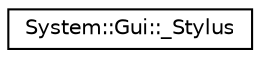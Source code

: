 digraph G
{
  edge [fontname="Helvetica",fontsize="10",labelfontname="Helvetica",labelfontsize="10"];
  node [fontname="Helvetica",fontsize="10",shape=record];
  rankdir="LR";
  Node1 [label="System::Gui::_Stylus",height=0.2,width=0.4,color="black", fillcolor="white", style="filled",URL="$class_system_1_1_gui_1_1___stylus.html"];
}
